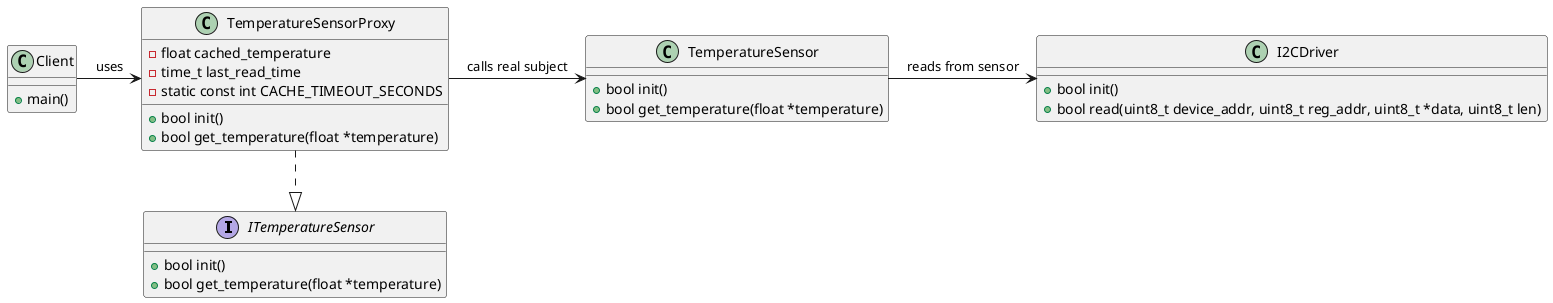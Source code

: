 @startuml
interface ITemperatureSensor {
    + bool init()
    + bool get_temperature(float *temperature)
}

class TemperatureSensorProxy {
    - float cached_temperature
    - time_t last_read_time
    - static const int CACHE_TIMEOUT_SECONDS
    + bool init()
    + bool get_temperature(float *temperature)
}

class TemperatureSensor {
    + bool init()
    + bool get_temperature(float *temperature)
}

class I2CDriver {
    + bool init()
    + bool read(uint8_t device_addr, uint8_t reg_addr, uint8_t *data, uint8_t len)
}

class Client {
    + main()
}

Client -> TemperatureSensorProxy : "uses"
TemperatureSensorProxy ..|> ITemperatureSensor
TemperatureSensorProxy -> TemperatureSensor : "calls real subject"
TemperatureSensor -> I2CDriver : "reads from sensor"
@enduml
